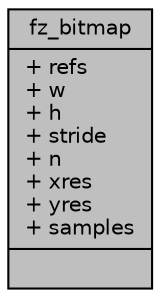 digraph "fz_bitmap"
{
 // LATEX_PDF_SIZE
  edge [fontname="Helvetica",fontsize="10",labelfontname="Helvetica",labelfontsize="10"];
  node [fontname="Helvetica",fontsize="10",shape=record];
  Node1 [label="{fz_bitmap\n|+ refs\l+ w\l+ h\l+ stride\l+ n\l+ xres\l+ yres\l+ samples\l|}",height=0.2,width=0.4,color="black", fillcolor="grey75", style="filled", fontcolor="black",tooltip=" "];
}
